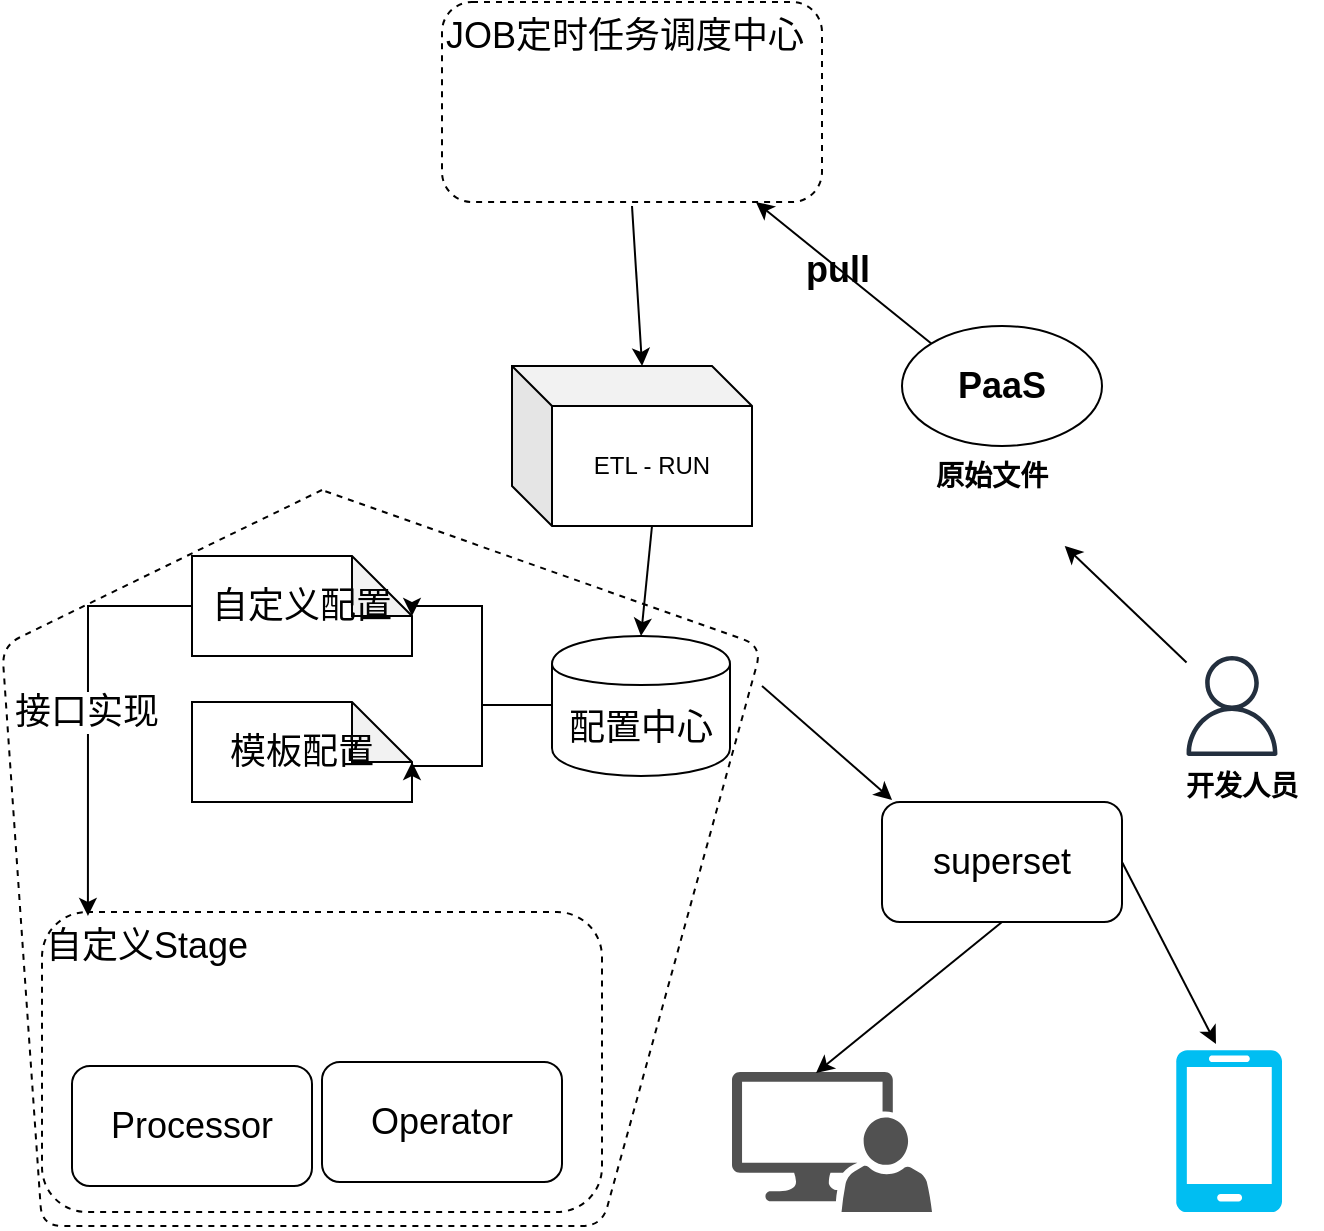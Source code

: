 <mxfile version="10.8.0" type="github"><diagram id="p-VdBDM6QbBlG-u9aDeD" name="Page-1"><mxGraphModel dx="840" dy="489" grid="1" gridSize="10" guides="1" tooltips="1" connect="1" arrows="1" fold="1" page="1" pageScale="1" pageWidth="827" pageHeight="1169" math="0" shadow="0"><root><mxCell id="0"/><mxCell id="1" parent="0"/><mxCell id="Vm_BeNpU-m3-2hRjR1Nn-1" value="" style="outlineConnect=0;fontColor=#232F3E;gradientColor=none;fillColor=#232F3E;strokeColor=none;dashed=0;verticalLabelPosition=bottom;verticalAlign=top;align=center;html=1;fontSize=12;fontStyle=0;aspect=fixed;pointerEvents=1;shape=mxgraph.aws4.user;" parent="1" vertex="1"><mxGeometry x="630" y="425" width="50" height="50" as="geometry"/></mxCell><mxCell id="Vm_BeNpU-m3-2hRjR1Nn-2" value="&lt;h2&gt;&lt;font style=&quot;vertical-align: inherit&quot;&gt;&lt;font style=&quot;vertical-align: inherit&quot;&gt;PaaS&lt;/font&gt;&lt;/font&gt;&lt;/h2&gt;" style="ellipse;whiteSpace=wrap;html=1;" parent="1" vertex="1"><mxGeometry x="490" y="260" width="100" height="60" as="geometry"/></mxCell><mxCell id="Vm_BeNpU-m3-2hRjR1Nn-3" value="&lt;h3&gt;原始文件&lt;/h3&gt;&lt;br&gt;" style="text;html=1;resizable=0;points=[];autosize=1;align=left;verticalAlign=top;spacingTop=-4;" parent="1" vertex="1"><mxGeometry x="505" y="310" width="70" height="60" as="geometry"/></mxCell><mxCell id="Vm_BeNpU-m3-2hRjR1Nn-6" value="" style="endArrow=classic;html=1;" parent="1" source="Vm_BeNpU-m3-2hRjR1Nn-1" target="Vm_BeNpU-m3-2hRjR1Nn-3" edge="1"><mxGeometry width="50" height="50" relative="1" as="geometry"><mxPoint x="615" y="340" as="sourcePoint"/><mxPoint x="657" y="280" as="targetPoint"/></mxGeometry></mxCell><mxCell id="Vm_BeNpU-m3-2hRjR1Nn-7" value="JOB定时任务调度中心" style="rounded=1;whiteSpace=wrap;html=1;fontSize=18;dashed=1;align=left;verticalAlign=top;" parent="1" vertex="1"><mxGeometry x="260" y="98" width="190" height="100" as="geometry"/></mxCell><mxCell id="Vm_BeNpU-m3-2hRjR1Nn-8" value="" style="shape=image;html=1;verticalAlign=top;verticalLabelPosition=bottom;labelBackgroundColor=#ffffff;imageAspect=0;aspect=fixed;image=https://cdn4.iconfinder.com/data/icons/small-n-flat/24/user-alt-128.png;fontSize=18;align=center;" parent="1" vertex="1"><mxGeometry x="370" y="130" width="68" height="68" as="geometry"/></mxCell><mxCell id="Vm_BeNpU-m3-2hRjR1Nn-11" value="" style="endArrow=classic;html=1;exitX=0;exitY=0;exitDx=0;exitDy=0;" parent="1" source="Vm_BeNpU-m3-2hRjR1Nn-2" target="Vm_BeNpU-m3-2hRjR1Nn-7" edge="1"><mxGeometry width="50" height="50" relative="1" as="geometry"><mxPoint x="430" y="260" as="sourcePoint"/><mxPoint x="420" y="220" as="targetPoint"/></mxGeometry></mxCell><mxCell id="Vm_BeNpU-m3-2hRjR1Nn-12" value="ETL - RUN" style="shape=cube;whiteSpace=wrap;html=1;boundedLbl=1;backgroundOutline=1;darkOpacity=0.05;darkOpacity2=0.1;" parent="1" vertex="1"><mxGeometry x="295" y="280" width="120" height="80" as="geometry"/></mxCell><mxCell id="Vm_BeNpU-m3-2hRjR1Nn-13" value="" style="endArrow=classic;html=1;entryX=0.542;entryY=0;entryDx=0;entryDy=0;entryPerimeter=0;" parent="1" target="Vm_BeNpU-m3-2hRjR1Nn-12" edge="1"><mxGeometry width="50" height="50" relative="1" as="geometry"><mxPoint x="355" y="200" as="sourcePoint"/><mxPoint x="370" y="210" as="targetPoint"/></mxGeometry></mxCell><mxCell id="Vm_BeNpU-m3-2hRjR1Nn-14" value="配置中心" style="shape=cylinder;whiteSpace=wrap;html=1;boundedLbl=1;backgroundOutline=1;fontSize=18;align=center;" parent="1" vertex="1"><mxGeometry x="315" y="415" width="89" height="70" as="geometry"/></mxCell><mxCell id="Vm_BeNpU-m3-2hRjR1Nn-15" value="" style="endArrow=classic;html=1;entryX=0.5;entryY=0;entryDx=0;entryDy=0;exitX=0;exitY=0;exitDx=70;exitDy=80;exitPerimeter=0;" parent="1" source="Vm_BeNpU-m3-2hRjR1Nn-12" target="Vm_BeNpU-m3-2hRjR1Nn-14" edge="1"><mxGeometry width="50" height="50" relative="1" as="geometry"><mxPoint x="320" y="415" as="sourcePoint"/><mxPoint x="370" y="365" as="targetPoint"/></mxGeometry></mxCell><mxCell id="Vm_BeNpU-m3-2hRjR1Nn-16" value="自定义配置" style="shape=note;whiteSpace=wrap;html=1;backgroundOutline=1;darkOpacity=0.05;fontSize=18;align=center;" parent="1" vertex="1"><mxGeometry x="135" y="375" width="110" height="50" as="geometry"/></mxCell><mxCell id="Vm_BeNpU-m3-2hRjR1Nn-17" value="模板配置" style="shape=note;whiteSpace=wrap;html=1;backgroundOutline=1;darkOpacity=0.05;fontSize=18;align=center;" parent="1" vertex="1"><mxGeometry x="135" y="448" width="110" height="50" as="geometry"/></mxCell><mxCell id="Vm_BeNpU-m3-2hRjR1Nn-18" style="edgeStyle=orthogonalEdgeStyle;rounded=0;orthogonalLoop=1;jettySize=auto;html=1;fontSize=18;entryX=0;entryY=0;entryDx=110;entryDy=30;entryPerimeter=0;" parent="1" target="Vm_BeNpU-m3-2hRjR1Nn-16" edge="1"><mxGeometry relative="1" as="geometry"><mxPoint x="315" y="449.5" as="sourcePoint"/><mxPoint x="250" y="400" as="targetPoint"/><Array as="points"><mxPoint x="280" y="450"/><mxPoint x="280" y="400"/><mxPoint x="245" y="400"/></Array></mxGeometry></mxCell><mxCell id="Vm_BeNpU-m3-2hRjR1Nn-19" style="edgeStyle=orthogonalEdgeStyle;rounded=0;orthogonalLoop=1;jettySize=auto;html=1;fontSize=18;entryX=0;entryY=0;entryDx=110;entryDy=30;entryPerimeter=0;" parent="1" target="Vm_BeNpU-m3-2hRjR1Nn-17" edge="1"><mxGeometry relative="1" as="geometry"><mxPoint x="315" y="449.5" as="sourcePoint"/><mxPoint x="250" y="480" as="targetPoint"/><Array as="points"><mxPoint x="280" y="450"/><mxPoint x="280" y="480"/><mxPoint x="245" y="480"/></Array></mxGeometry></mxCell><mxCell id="Vm_BeNpU-m3-2hRjR1Nn-22" value="自定义Stage" style="rounded=1;whiteSpace=wrap;html=1;fontSize=18;dashed=1;align=left;verticalAlign=top;" parent="1" vertex="1"><mxGeometry x="60" y="553" width="280" height="150" as="geometry"/></mxCell><mxCell id="Vm_BeNpU-m3-2hRjR1Nn-23" value="" style="shape=image;html=1;verticalAlign=top;verticalLabelPosition=bottom;labelBackgroundColor=#ffffff;imageAspect=0;aspect=fixed;image=https://cdn4.iconfinder.com/data/icons/small-n-flat/24/user-alt-128.png;fontSize=18;align=center;" parent="1" vertex="1"><mxGeometry x="261" y="553" width="68" height="68" as="geometry"/></mxCell><mxCell id="Vm_BeNpU-m3-2hRjR1Nn-24" value="Processor" style="rounded=1;whiteSpace=wrap;html=1;fontSize=18;" parent="1" vertex="1"><mxGeometry x="75" y="630" width="120" height="60" as="geometry"/></mxCell><mxCell id="Vm_BeNpU-m3-2hRjR1Nn-25" value="Operator" style="rounded=1;whiteSpace=wrap;html=1;fontSize=18;" parent="1" vertex="1"><mxGeometry x="200" y="628" width="120" height="60" as="geometry"/></mxCell><mxCell id="Vm_BeNpU-m3-2hRjR1Nn-26" style="edgeStyle=orthogonalEdgeStyle;rounded=0;orthogonalLoop=1;jettySize=auto;html=1;fontSize=18;entryX=0.082;entryY=0.013;entryDx=0;entryDy=0;entryPerimeter=0;" parent="1" target="Vm_BeNpU-m3-2hRjR1Nn-22" edge="1"><mxGeometry relative="1" as="geometry"><mxPoint x="85" y="530" as="targetPoint"/><mxPoint x="135" y="378" as="sourcePoint"/><Array as="points"><mxPoint x="135" y="400"/><mxPoint x="83" y="400"/></Array></mxGeometry></mxCell><mxCell id="Vm_BeNpU-m3-2hRjR1Nn-27" value="接口实现" style="text;html=1;resizable=0;points=[];align=center;verticalAlign=middle;labelBackgroundColor=#ffffff;fontSize=18;" parent="Vm_BeNpU-m3-2hRjR1Nn-26" vertex="1" connectable="0"><mxGeometry x="0.11" y="-1" relative="1" as="geometry"><mxPoint as="offset"/></mxGeometry></mxCell><mxCell id="Vm_BeNpU-m3-2hRjR1Nn-28" value="&lt;h3&gt;开发人员&lt;/h3&gt;" style="text;html=1;resizable=0;points=[];autosize=1;align=left;verticalAlign=top;spacingTop=-4;" parent="1" vertex="1"><mxGeometry x="630" y="465" width="70" height="40" as="geometry"/></mxCell><mxCell id="Vm_BeNpU-m3-2hRjR1Nn-29" value="superset" style="rounded=1;whiteSpace=wrap;html=1;fontSize=18;" parent="1" vertex="1"><mxGeometry x="480" y="498" width="120" height="60" as="geometry"/></mxCell><mxCell id="Vm_BeNpU-m3-2hRjR1Nn-30" value="" style="endArrow=classic;html=1;entryX=0.042;entryY=-0.017;entryDx=0;entryDy=0;entryPerimeter=0;" parent="1" target="Vm_BeNpU-m3-2hRjR1Nn-29" edge="1"><mxGeometry width="50" height="50" relative="1" as="geometry"><mxPoint x="420" y="440" as="sourcePoint"/><mxPoint x="450" y="473" as="targetPoint"/></mxGeometry></mxCell><mxCell id="Vm_BeNpU-m3-2hRjR1Nn-32" value="" style="shadow=0;dashed=0;html=1;labelPosition=center;verticalLabelPosition=bottom;verticalAlign=top;align=center;strokeColor=none;shape=mxgraph.mscae.system_center.admin_console;fillColor=#515151;strokeColor=none;pointerEvents=1;" parent="1" vertex="1"><mxGeometry x="405" y="633" width="100" height="70" as="geometry"/></mxCell><mxCell id="Vm_BeNpU-m3-2hRjR1Nn-35" value="" style="endArrow=classic;html=1;entryX=0.42;entryY=0.007;entryDx=0;entryDy=0;entryPerimeter=0;exitX=0.5;exitY=1;exitDx=0;exitDy=0;" parent="1" source="Vm_BeNpU-m3-2hRjR1Nn-29" target="Vm_BeNpU-m3-2hRjR1Nn-32" edge="1"><mxGeometry width="50" height="50" relative="1" as="geometry"><mxPoint x="465" y="622.5" as="sourcePoint"/><mxPoint x="515" y="572.5" as="targetPoint"/></mxGeometry></mxCell><mxCell id="Vm_BeNpU-m3-2hRjR1Nn-36" value="" style="endArrow=classic;html=1;exitX=1;exitY=0.5;exitDx=0;exitDy=0;entryX=0.377;entryY=-0.037;entryDx=0;entryDy=0;entryPerimeter=0;" parent="1" source="Vm_BeNpU-m3-2hRjR1Nn-29" edge="1" target="LUMYpxahQXQxtcEHcmy2-1"><mxGeometry width="50" height="50" relative="1" as="geometry"><mxPoint x="565" y="578" as="sourcePoint"/><mxPoint x="625" y="600" as="targetPoint"/></mxGeometry></mxCell><mxCell id="LUMYpxahQXQxtcEHcmy2-1" value="" style="verticalLabelPosition=bottom;html=1;verticalAlign=top;align=center;strokeColor=none;fillColor=#00BEF2;shape=mxgraph.azure.mobile;pointerEvents=1;" vertex="1" parent="1"><mxGeometry x="627" y="622" width="53" height="81" as="geometry"/></mxCell><mxCell id="LUMYpxahQXQxtcEHcmy2-4" value="" style="endArrow=none;dashed=1;html=1;" edge="1" parent="1"><mxGeometry width="50" height="50" relative="1" as="geometry"><mxPoint x="200" y="342" as="sourcePoint"/><mxPoint x="200" y="342" as="targetPoint"/><Array as="points"><mxPoint x="40" y="420"/><mxPoint x="60" y="710"/><mxPoint x="340" y="710"/><mxPoint x="420" y="420"/></Array></mxGeometry></mxCell><mxCell id="LUMYpxahQXQxtcEHcmy2-5" value="&lt;h2&gt;pull&lt;/h2&gt;" style="text;html=1;resizable=0;points=[];autosize=1;align=left;verticalAlign=top;spacingTop=-4;" vertex="1" parent="1"><mxGeometry x="440" y="204" width="50" height="50" as="geometry"/></mxCell></root></mxGraphModel></diagram></mxfile>